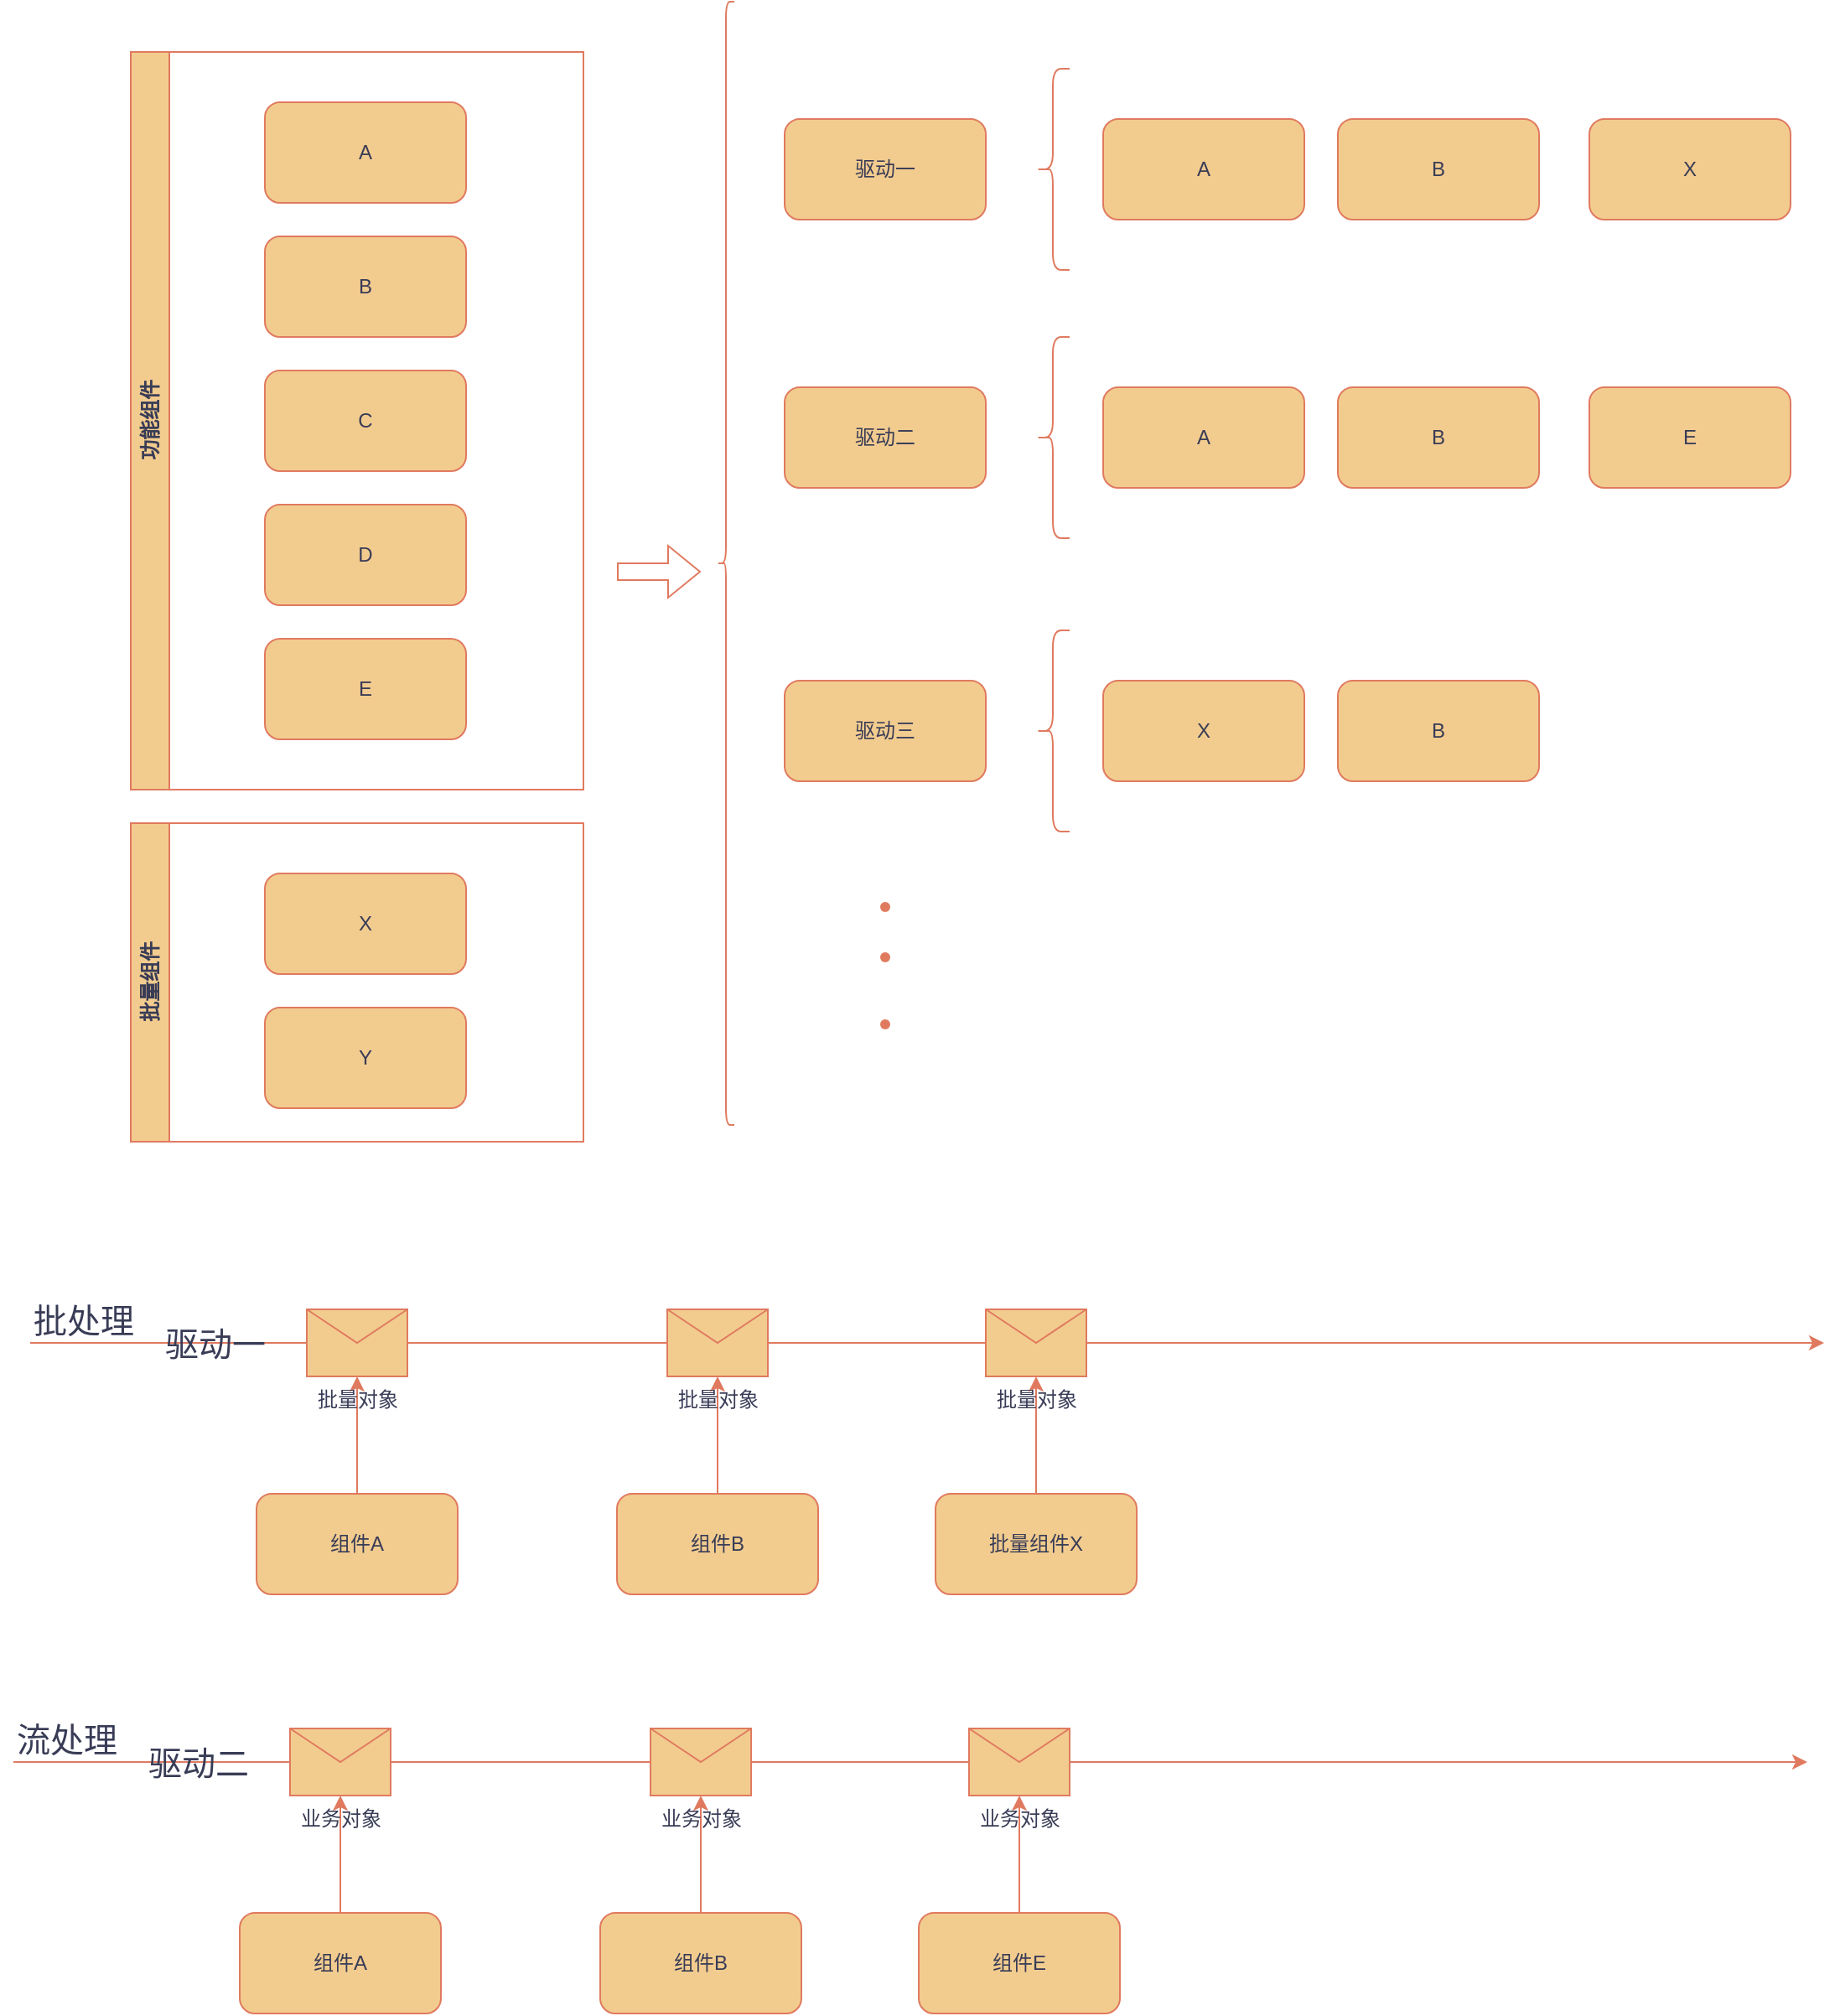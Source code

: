 <mxfile version="24.7.8">
  <diagram name="第 1 页" id="t_m1A_rRb_wPjR3hDyVA">
    <mxGraphModel dx="1368" dy="790" grid="1" gridSize="10" guides="1" tooltips="1" connect="1" arrows="1" fold="1" page="1" pageScale="1" pageWidth="827" pageHeight="1169" math="0" shadow="0">
      <root>
        <mxCell id="0" />
        <mxCell id="1" parent="0" />
        <mxCell id="FpE0hd-Hnbu36rUvG8yk-6" value="功能组件" style="swimlane;horizontal=0;whiteSpace=wrap;html=1;startSize=23;labelBackgroundColor=none;fillColor=#F2CC8F;strokeColor=#E07A5F;fontColor=#393C56;" vertex="1" parent="1">
          <mxGeometry x="170" y="240" width="270" height="440" as="geometry" />
        </mxCell>
        <mxCell id="FpE0hd-Hnbu36rUvG8yk-2" value="A" style="rounded=1;whiteSpace=wrap;html=1;labelBackgroundColor=none;fillColor=#F2CC8F;strokeColor=#E07A5F;fontColor=#393C56;" vertex="1" parent="FpE0hd-Hnbu36rUvG8yk-6">
          <mxGeometry x="80" y="30" width="120" height="60" as="geometry" />
        </mxCell>
        <mxCell id="FpE0hd-Hnbu36rUvG8yk-3" value="B" style="rounded=1;whiteSpace=wrap;html=1;labelBackgroundColor=none;fillColor=#F2CC8F;strokeColor=#E07A5F;fontColor=#393C56;" vertex="1" parent="FpE0hd-Hnbu36rUvG8yk-6">
          <mxGeometry x="80" y="110" width="120" height="60" as="geometry" />
        </mxCell>
        <mxCell id="FpE0hd-Hnbu36rUvG8yk-4" value="C" style="rounded=1;whiteSpace=wrap;html=1;labelBackgroundColor=none;fillColor=#F2CC8F;strokeColor=#E07A5F;fontColor=#393C56;" vertex="1" parent="FpE0hd-Hnbu36rUvG8yk-6">
          <mxGeometry x="80" y="190" width="120" height="60" as="geometry" />
        </mxCell>
        <mxCell id="FpE0hd-Hnbu36rUvG8yk-11" value="D" style="rounded=1;whiteSpace=wrap;html=1;labelBackgroundColor=none;fillColor=#F2CC8F;strokeColor=#E07A5F;fontColor=#393C56;" vertex="1" parent="FpE0hd-Hnbu36rUvG8yk-6">
          <mxGeometry x="80" y="270" width="120" height="60" as="geometry" />
        </mxCell>
        <mxCell id="FpE0hd-Hnbu36rUvG8yk-12" value="E" style="rounded=1;whiteSpace=wrap;html=1;labelBackgroundColor=none;fillColor=#F2CC8F;strokeColor=#E07A5F;fontColor=#393C56;" vertex="1" parent="FpE0hd-Hnbu36rUvG8yk-6">
          <mxGeometry x="80" y="350" width="120" height="60" as="geometry" />
        </mxCell>
        <mxCell id="FpE0hd-Hnbu36rUvG8yk-14" value="" style="shape=curlyBracket;whiteSpace=wrap;html=1;rounded=1;labelPosition=left;verticalLabelPosition=middle;align=right;verticalAlign=middle;labelBackgroundColor=none;fillColor=#F2CC8F;strokeColor=#E07A5F;fontColor=#393C56;" vertex="1" parent="1">
          <mxGeometry x="710" y="250" width="20" height="120" as="geometry" />
        </mxCell>
        <mxCell id="FpE0hd-Hnbu36rUvG8yk-16" value="" style="shape=flexArrow;endArrow=classic;html=1;rounded=0;labelBackgroundColor=none;strokeColor=#E07A5F;fontColor=default;" edge="1" parent="1">
          <mxGeometry width="50" height="50" relative="1" as="geometry">
            <mxPoint x="460" y="550" as="sourcePoint" />
            <mxPoint x="510" y="550" as="targetPoint" />
          </mxGeometry>
        </mxCell>
        <mxCell id="FpE0hd-Hnbu36rUvG8yk-17" value="" style="shape=curlyBracket;whiteSpace=wrap;html=1;rounded=1;labelPosition=left;verticalLabelPosition=middle;align=right;verticalAlign=middle;labelBackgroundColor=none;fillColor=#F2CC8F;strokeColor=#E07A5F;fontColor=#393C56;" vertex="1" parent="1">
          <mxGeometry x="520" y="210" width="10" height="670" as="geometry" />
        </mxCell>
        <mxCell id="FpE0hd-Hnbu36rUvG8yk-18" value="驱动一" style="rounded=1;whiteSpace=wrap;html=1;labelBackgroundColor=none;fillColor=#F2CC8F;strokeColor=#E07A5F;fontColor=#393C56;" vertex="1" parent="1">
          <mxGeometry x="560" y="280" width="120" height="60" as="geometry" />
        </mxCell>
        <mxCell id="FpE0hd-Hnbu36rUvG8yk-21" value="A" style="rounded=1;whiteSpace=wrap;html=1;labelBackgroundColor=none;fillColor=#F2CC8F;strokeColor=#E07A5F;fontColor=#393C56;" vertex="1" parent="1">
          <mxGeometry x="750" y="280" width="120" height="60" as="geometry" />
        </mxCell>
        <mxCell id="FpE0hd-Hnbu36rUvG8yk-22" value="B" style="rounded=1;whiteSpace=wrap;html=1;labelBackgroundColor=none;fillColor=#F2CC8F;strokeColor=#E07A5F;fontColor=#393C56;" vertex="1" parent="1">
          <mxGeometry x="890" y="280" width="120" height="60" as="geometry" />
        </mxCell>
        <mxCell id="FpE0hd-Hnbu36rUvG8yk-25" value="批量组件" style="swimlane;horizontal=0;whiteSpace=wrap;html=1;startSize=23;labelBackgroundColor=none;fillColor=#F2CC8F;strokeColor=#E07A5F;fontColor=#393C56;" vertex="1" parent="1">
          <mxGeometry x="170" y="700" width="270" height="190" as="geometry" />
        </mxCell>
        <mxCell id="FpE0hd-Hnbu36rUvG8yk-26" value="X" style="rounded=1;whiteSpace=wrap;html=1;labelBackgroundColor=none;fillColor=#F2CC8F;strokeColor=#E07A5F;fontColor=#393C56;" vertex="1" parent="FpE0hd-Hnbu36rUvG8yk-25">
          <mxGeometry x="80" y="30" width="120" height="60" as="geometry" />
        </mxCell>
        <mxCell id="FpE0hd-Hnbu36rUvG8yk-27" value="Y" style="rounded=1;whiteSpace=wrap;html=1;labelBackgroundColor=none;fillColor=#F2CC8F;strokeColor=#E07A5F;fontColor=#393C56;" vertex="1" parent="FpE0hd-Hnbu36rUvG8yk-25">
          <mxGeometry x="80" y="110" width="120" height="60" as="geometry" />
        </mxCell>
        <mxCell id="FpE0hd-Hnbu36rUvG8yk-33" value="X" style="rounded=1;whiteSpace=wrap;html=1;labelBackgroundColor=none;fillColor=#F2CC8F;strokeColor=#E07A5F;fontColor=#393C56;" vertex="1" parent="1">
          <mxGeometry x="1040" y="280" width="120" height="60" as="geometry" />
        </mxCell>
        <mxCell id="FpE0hd-Hnbu36rUvG8yk-34" value="" style="shape=curlyBracket;whiteSpace=wrap;html=1;rounded=1;labelPosition=left;verticalLabelPosition=middle;align=right;verticalAlign=middle;labelBackgroundColor=none;fillColor=#F2CC8F;strokeColor=#E07A5F;fontColor=#393C56;" vertex="1" parent="1">
          <mxGeometry x="710" y="410" width="20" height="120" as="geometry" />
        </mxCell>
        <mxCell id="FpE0hd-Hnbu36rUvG8yk-35" value="驱动二" style="rounded=1;whiteSpace=wrap;html=1;labelBackgroundColor=none;fillColor=#F2CC8F;strokeColor=#E07A5F;fontColor=#393C56;" vertex="1" parent="1">
          <mxGeometry x="560" y="440" width="120" height="60" as="geometry" />
        </mxCell>
        <mxCell id="FpE0hd-Hnbu36rUvG8yk-36" value="A" style="rounded=1;whiteSpace=wrap;html=1;labelBackgroundColor=none;fillColor=#F2CC8F;strokeColor=#E07A5F;fontColor=#393C56;" vertex="1" parent="1">
          <mxGeometry x="750" y="440" width="120" height="60" as="geometry" />
        </mxCell>
        <mxCell id="FpE0hd-Hnbu36rUvG8yk-37" value="B" style="rounded=1;whiteSpace=wrap;html=1;labelBackgroundColor=none;fillColor=#F2CC8F;strokeColor=#E07A5F;fontColor=#393C56;" vertex="1" parent="1">
          <mxGeometry x="890" y="440" width="120" height="60" as="geometry" />
        </mxCell>
        <mxCell id="FpE0hd-Hnbu36rUvG8yk-38" value="E" style="rounded=1;whiteSpace=wrap;html=1;labelBackgroundColor=none;fillColor=#F2CC8F;strokeColor=#E07A5F;fontColor=#393C56;" vertex="1" parent="1">
          <mxGeometry x="1040" y="440" width="120" height="60" as="geometry" />
        </mxCell>
        <mxCell id="FpE0hd-Hnbu36rUvG8yk-39" value="" style="shape=curlyBracket;whiteSpace=wrap;html=1;rounded=1;labelPosition=left;verticalLabelPosition=middle;align=right;verticalAlign=middle;labelBackgroundColor=none;fillColor=#F2CC8F;strokeColor=#E07A5F;fontColor=#393C56;" vertex="1" parent="1">
          <mxGeometry x="710" y="585" width="20" height="120" as="geometry" />
        </mxCell>
        <mxCell id="FpE0hd-Hnbu36rUvG8yk-40" value="驱动三" style="rounded=1;whiteSpace=wrap;html=1;labelBackgroundColor=none;fillColor=#F2CC8F;strokeColor=#E07A5F;fontColor=#393C56;" vertex="1" parent="1">
          <mxGeometry x="560" y="615" width="120" height="60" as="geometry" />
        </mxCell>
        <mxCell id="FpE0hd-Hnbu36rUvG8yk-41" value="X" style="rounded=1;whiteSpace=wrap;html=1;labelBackgroundColor=none;fillColor=#F2CC8F;strokeColor=#E07A5F;fontColor=#393C56;" vertex="1" parent="1">
          <mxGeometry x="750" y="615" width="120" height="60" as="geometry" />
        </mxCell>
        <mxCell id="FpE0hd-Hnbu36rUvG8yk-42" value="B" style="rounded=1;whiteSpace=wrap;html=1;labelBackgroundColor=none;fillColor=#F2CC8F;strokeColor=#E07A5F;fontColor=#393C56;" vertex="1" parent="1">
          <mxGeometry x="890" y="615" width="120" height="60" as="geometry" />
        </mxCell>
        <mxCell id="FpE0hd-Hnbu36rUvG8yk-43" value="" style="shape=waypoint;sketch=0;fillStyle=solid;size=6;pointerEvents=1;points=[];fillColor=none;resizable=0;rotatable=0;perimeter=centerPerimeter;snapToPoint=1;labelBackgroundColor=none;strokeColor=#E07A5F;fontColor=#393C56;" vertex="1" parent="1">
          <mxGeometry x="610" y="740" width="20" height="20" as="geometry" />
        </mxCell>
        <mxCell id="FpE0hd-Hnbu36rUvG8yk-44" value="" style="shape=waypoint;sketch=0;fillStyle=solid;size=6;pointerEvents=1;points=[];fillColor=none;resizable=0;rotatable=0;perimeter=centerPerimeter;snapToPoint=1;labelBackgroundColor=none;strokeColor=#E07A5F;fontColor=#393C56;" vertex="1" parent="1">
          <mxGeometry x="610" y="770" width="20" height="20" as="geometry" />
        </mxCell>
        <mxCell id="FpE0hd-Hnbu36rUvG8yk-45" value="" style="shape=waypoint;sketch=0;fillStyle=solid;size=6;pointerEvents=1;points=[];fillColor=none;resizable=0;rotatable=0;perimeter=centerPerimeter;snapToPoint=1;labelBackgroundColor=none;strokeColor=#E07A5F;fontColor=#393C56;" vertex="1" parent="1">
          <mxGeometry x="610" y="810" width="20" height="20" as="geometry" />
        </mxCell>
        <mxCell id="FpE0hd-Hnbu36rUvG8yk-66" value="" style="edgeStyle=orthogonalEdgeStyle;rounded=0;orthogonalLoop=1;jettySize=auto;html=1;labelBackgroundColor=none;strokeColor=#E07A5F;fontColor=default;" edge="1" parent="1" source="FpE0hd-Hnbu36rUvG8yk-46" target="FpE0hd-Hnbu36rUvG8yk-55">
          <mxGeometry relative="1" as="geometry" />
        </mxCell>
        <mxCell id="FpE0hd-Hnbu36rUvG8yk-46" value="组件A" style="rounded=1;whiteSpace=wrap;html=1;labelBackgroundColor=none;fillColor=#F2CC8F;strokeColor=#E07A5F;fontColor=#393C56;" vertex="1" parent="1">
          <mxGeometry x="245" y="1100" width="120" height="60" as="geometry" />
        </mxCell>
        <mxCell id="FpE0hd-Hnbu36rUvG8yk-47" value="" style="endArrow=classic;html=1;rounded=0;labelBackgroundColor=none;strokeColor=#E07A5F;fontColor=default;" edge="1" parent="1">
          <mxGeometry relative="1" as="geometry">
            <mxPoint x="110" y="1010" as="sourcePoint" />
            <mxPoint x="1180" y="1010" as="targetPoint" />
          </mxGeometry>
        </mxCell>
        <mxCell id="FpE0hd-Hnbu36rUvG8yk-48" value="驱动一" style="edgeLabel;resizable=0;html=1;;align=center;verticalAlign=middle;fontSize=20;labelBackgroundColor=none;fontColor=#393C56;" connectable="0" vertex="1" parent="FpE0hd-Hnbu36rUvG8yk-47">
          <mxGeometry relative="1" as="geometry">
            <mxPoint x="-425" as="offset" />
          </mxGeometry>
        </mxCell>
        <mxCell id="FpE0hd-Hnbu36rUvG8yk-49" value="&lt;font style=&quot;font-size: 20px;&quot;&gt;批处理&lt;/font&gt;" style="edgeLabel;resizable=0;html=1;;align=left;verticalAlign=bottom;labelBackgroundColor=none;fontColor=#393C56;" connectable="0" vertex="1" parent="FpE0hd-Hnbu36rUvG8yk-47">
          <mxGeometry x="-1" relative="1" as="geometry" />
        </mxCell>
        <mxCell id="FpE0hd-Hnbu36rUvG8yk-67" value="" style="edgeStyle=orthogonalEdgeStyle;rounded=0;orthogonalLoop=1;jettySize=auto;html=1;labelBackgroundColor=none;strokeColor=#E07A5F;fontColor=default;" edge="1" parent="1" source="FpE0hd-Hnbu36rUvG8yk-50" target="FpE0hd-Hnbu36rUvG8yk-65">
          <mxGeometry relative="1" as="geometry" />
        </mxCell>
        <mxCell id="FpE0hd-Hnbu36rUvG8yk-50" value="组件B" style="rounded=1;whiteSpace=wrap;html=1;labelBackgroundColor=none;fillColor=#F2CC8F;strokeColor=#E07A5F;fontColor=#393C56;" vertex="1" parent="1">
          <mxGeometry x="460" y="1100" width="120" height="60" as="geometry" />
        </mxCell>
        <mxCell id="FpE0hd-Hnbu36rUvG8yk-68" value="" style="edgeStyle=orthogonalEdgeStyle;rounded=0;orthogonalLoop=1;jettySize=auto;html=1;labelBackgroundColor=none;strokeColor=#E07A5F;fontColor=default;" edge="1" parent="1" source="FpE0hd-Hnbu36rUvG8yk-51" target="FpE0hd-Hnbu36rUvG8yk-64">
          <mxGeometry relative="1" as="geometry" />
        </mxCell>
        <mxCell id="FpE0hd-Hnbu36rUvG8yk-51" value="批量组件X" style="rounded=1;whiteSpace=wrap;html=1;labelBackgroundColor=none;fillColor=#F2CC8F;strokeColor=#E07A5F;fontColor=#393C56;" vertex="1" parent="1">
          <mxGeometry x="650" y="1100" width="120" height="60" as="geometry" />
        </mxCell>
        <mxCell id="FpE0hd-Hnbu36rUvG8yk-55" value="批量对象" style="shape=message;html=1;html=1;outlineConnect=0;labelPosition=center;verticalLabelPosition=bottom;align=center;verticalAlign=top;labelBackgroundColor=none;fillColor=#F2CC8F;strokeColor=#E07A5F;fontColor=#393C56;" vertex="1" parent="1">
          <mxGeometry x="275" y="990" width="60" height="40" as="geometry" />
        </mxCell>
        <mxCell id="FpE0hd-Hnbu36rUvG8yk-64" value="批量对象" style="shape=message;html=1;html=1;outlineConnect=0;labelPosition=center;verticalLabelPosition=bottom;align=center;verticalAlign=top;labelBackgroundColor=none;fillColor=#F2CC8F;strokeColor=#E07A5F;fontColor=#393C56;" vertex="1" parent="1">
          <mxGeometry x="680" y="990" width="60" height="40" as="geometry" />
        </mxCell>
        <mxCell id="FpE0hd-Hnbu36rUvG8yk-65" value="批量对象" style="shape=message;html=1;html=1;outlineConnect=0;labelPosition=center;verticalLabelPosition=bottom;align=center;verticalAlign=top;labelBackgroundColor=none;fillColor=#F2CC8F;strokeColor=#E07A5F;fontColor=#393C56;" vertex="1" parent="1">
          <mxGeometry x="490" y="990" width="60" height="40" as="geometry" />
        </mxCell>
        <mxCell id="FpE0hd-Hnbu36rUvG8yk-69" value="" style="edgeStyle=orthogonalEdgeStyle;rounded=0;orthogonalLoop=1;jettySize=auto;html=1;labelBackgroundColor=none;strokeColor=#E07A5F;fontColor=default;" edge="1" parent="1" source="FpE0hd-Hnbu36rUvG8yk-70" target="FpE0hd-Hnbu36rUvG8yk-78">
          <mxGeometry relative="1" as="geometry" />
        </mxCell>
        <mxCell id="FpE0hd-Hnbu36rUvG8yk-70" value="组件A" style="rounded=1;whiteSpace=wrap;html=1;labelBackgroundColor=none;fillColor=#F2CC8F;strokeColor=#E07A5F;fontColor=#393C56;" vertex="1" parent="1">
          <mxGeometry x="235" y="1350" width="120" height="60" as="geometry" />
        </mxCell>
        <mxCell id="FpE0hd-Hnbu36rUvG8yk-71" value="" style="endArrow=classic;html=1;rounded=0;labelBackgroundColor=none;strokeColor=#E07A5F;fontColor=default;" edge="1" parent="1">
          <mxGeometry relative="1" as="geometry">
            <mxPoint x="100" y="1260" as="sourcePoint" />
            <mxPoint x="1170" y="1260" as="targetPoint" />
          </mxGeometry>
        </mxCell>
        <mxCell id="FpE0hd-Hnbu36rUvG8yk-72" value="驱动二" style="edgeLabel;resizable=0;html=1;;align=center;verticalAlign=middle;fontSize=20;labelBackgroundColor=none;fontColor=#393C56;" connectable="0" vertex="1" parent="FpE0hd-Hnbu36rUvG8yk-71">
          <mxGeometry relative="1" as="geometry">
            <mxPoint x="-425" as="offset" />
          </mxGeometry>
        </mxCell>
        <mxCell id="FpE0hd-Hnbu36rUvG8yk-73" value="&lt;font style=&quot;font-size: 20px;&quot;&gt;流处理&lt;/font&gt;" style="edgeLabel;resizable=0;html=1;;align=left;verticalAlign=bottom;labelBackgroundColor=none;fontColor=#393C56;" connectable="0" vertex="1" parent="FpE0hd-Hnbu36rUvG8yk-71">
          <mxGeometry x="-1" relative="1" as="geometry" />
        </mxCell>
        <mxCell id="FpE0hd-Hnbu36rUvG8yk-74" value="" style="edgeStyle=orthogonalEdgeStyle;rounded=0;orthogonalLoop=1;jettySize=auto;html=1;labelBackgroundColor=none;strokeColor=#E07A5F;fontColor=default;" edge="1" parent="1" source="FpE0hd-Hnbu36rUvG8yk-75" target="FpE0hd-Hnbu36rUvG8yk-80">
          <mxGeometry relative="1" as="geometry" />
        </mxCell>
        <mxCell id="FpE0hd-Hnbu36rUvG8yk-75" value="组件B" style="rounded=1;whiteSpace=wrap;html=1;labelBackgroundColor=none;fillColor=#F2CC8F;strokeColor=#E07A5F;fontColor=#393C56;" vertex="1" parent="1">
          <mxGeometry x="450" y="1350" width="120" height="60" as="geometry" />
        </mxCell>
        <mxCell id="FpE0hd-Hnbu36rUvG8yk-76" value="" style="edgeStyle=orthogonalEdgeStyle;rounded=0;orthogonalLoop=1;jettySize=auto;html=1;labelBackgroundColor=none;strokeColor=#E07A5F;fontColor=default;" edge="1" parent="1" source="FpE0hd-Hnbu36rUvG8yk-77" target="FpE0hd-Hnbu36rUvG8yk-79">
          <mxGeometry relative="1" as="geometry" />
        </mxCell>
        <mxCell id="FpE0hd-Hnbu36rUvG8yk-77" value="组件E" style="rounded=1;whiteSpace=wrap;html=1;labelBackgroundColor=none;fillColor=#F2CC8F;strokeColor=#E07A5F;fontColor=#393C56;" vertex="1" parent="1">
          <mxGeometry x="640" y="1350" width="120" height="60" as="geometry" />
        </mxCell>
        <mxCell id="FpE0hd-Hnbu36rUvG8yk-78" value="业务对象" style="shape=message;html=1;html=1;outlineConnect=0;labelPosition=center;verticalLabelPosition=bottom;align=center;verticalAlign=top;labelBackgroundColor=none;fillColor=#F2CC8F;strokeColor=#E07A5F;fontColor=#393C56;" vertex="1" parent="1">
          <mxGeometry x="265" y="1240" width="60" height="40" as="geometry" />
        </mxCell>
        <mxCell id="FpE0hd-Hnbu36rUvG8yk-79" value="业务对象" style="shape=message;html=1;html=1;outlineConnect=0;labelPosition=center;verticalLabelPosition=bottom;align=center;verticalAlign=top;labelBackgroundColor=none;fillColor=#F2CC8F;strokeColor=#E07A5F;fontColor=#393C56;" vertex="1" parent="1">
          <mxGeometry x="670" y="1240" width="60" height="40" as="geometry" />
        </mxCell>
        <mxCell id="FpE0hd-Hnbu36rUvG8yk-80" value="业务对象" style="shape=message;html=1;html=1;outlineConnect=0;labelPosition=center;verticalLabelPosition=bottom;align=center;verticalAlign=top;labelBackgroundColor=none;fillColor=#F2CC8F;strokeColor=#E07A5F;fontColor=#393C56;" vertex="1" parent="1">
          <mxGeometry x="480" y="1240" width="60" height="40" as="geometry" />
        </mxCell>
      </root>
    </mxGraphModel>
  </diagram>
</mxfile>

